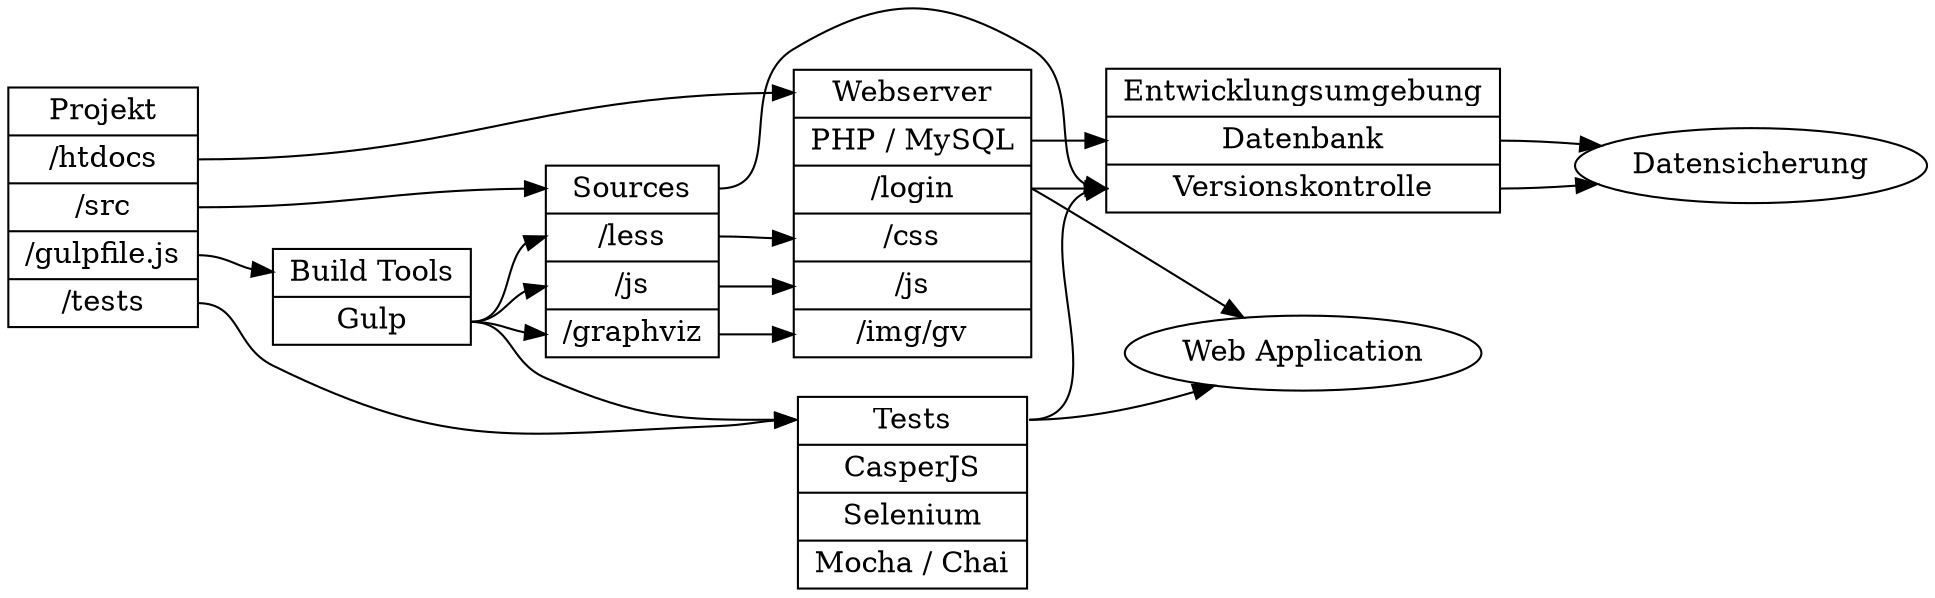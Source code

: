 digraph Frontend {
	graph [
		rankdir = "LR"
	];
	node [
		fontsize = "14"
		shape = "record"
	];
	edge [
	];

	"Projekt" [
		label = "Projekt | <htdocs> /htdocs | <src> /src | <build> /gulpfile.js | <tests> /tests"
	];
	"Sources" [
		label = "<Sources> Sources | <Less> /less | <JavaScript> /js | <Graphviz> /graphviz"
	];
	"Tests" [
		label = "<Tests> Tests | <CasperJS> CasperJS | <Selenium> Selenium | Mocha / Chai"
	];
	"Webserver" [
		label = "<Webserver> Webserver | <PHP> PHP / MySQL | <login> /login | <css> /css | <js> /js | <img> /img/gv"
	];
	"Build" [
		label = "<BuildTools> Build Tools | <Gulp> Gulp"
	];
	"Entwicklungsumgebung" [
		label = "<Entwicklungsumgebung> Entwicklungsumgebung | <Datenbank> Datenbank | <Versionskontrolle> Versionskontrolle"
	];
	"Login" [
		label = "Web Application"
		shape = "ellipse"
	];
	"Datensicherung" [
		label = "Datensicherung"
		shape = "ellipse"
	];

	"Projekt":htdocs -> "Webserver":Webserver;
	"Projekt":src -> "Sources":Sources;
	"Projekt":tests -> "Tests":Tests;
	"Projekt":build -> "Build":BuildTools;
	"Build":Gulp -> "Sources":Less;
	"Build":Gulp -> "Sources":JavaScript;
	"Build":Gulp -> "Sources":Graphviz;
	"Build":Gulp -> "Tests":Tests;
	"Sources":Sources -> "Entwicklungsumgebung":Versionskontrolle;
	"Sources":Less -> "Webserver":css;
	"Sources":JavaScript -> "Webserver":js;
	"Sources":Graphviz -> "Webserver":img;
	"Webserver":login -> "Login";
	"Webserver":login -> "Entwicklungsumgebung":Versionskontrolle;
	"Webserver":PHP -> "Entwicklungsumgebung":Datenbank;
	"Tests":Tests -> "Entwicklungsumgebung":Versionskontrolle;
	"Tests":Tests -> "Login";
	"Entwicklungsumgebung":Versionskontrolle -> "Datensicherung";
	"Entwicklungsumgebung":Datenbank -> "Datensicherung";
}
